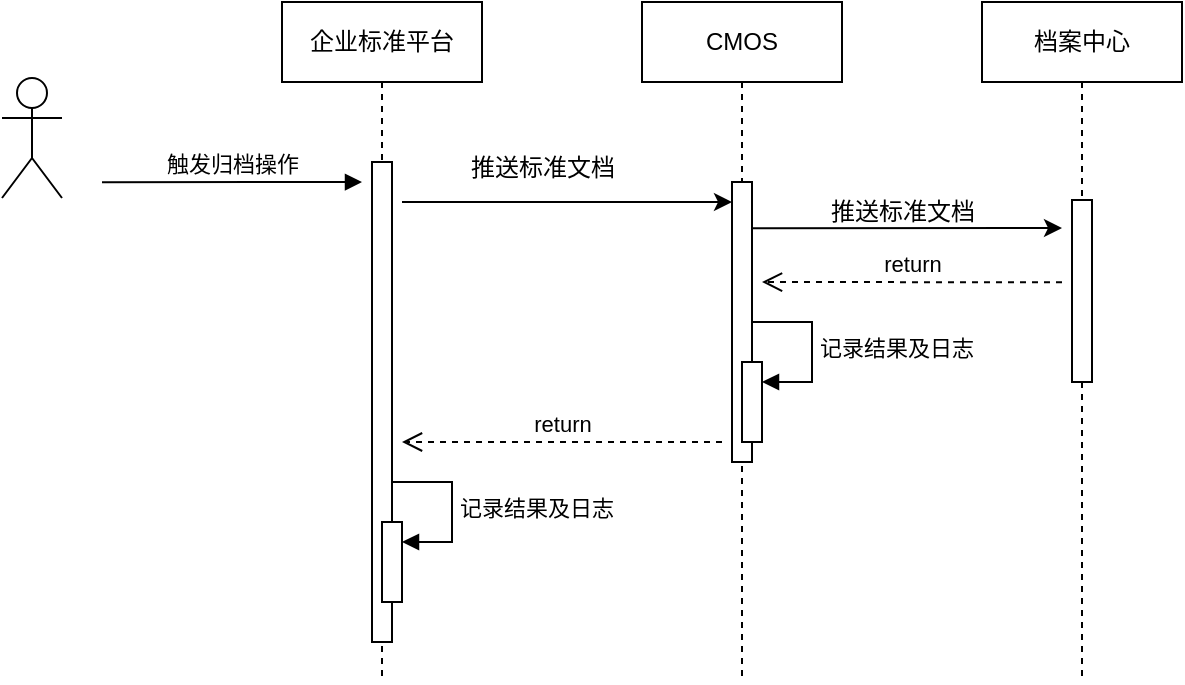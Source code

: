 <mxfile version="21.5.2" type="github">
  <diagram name="第 1 页" id="8ScQNb7gZ2gquOzPe0cO">
    <mxGraphModel dx="875" dy="478" grid="1" gridSize="10" guides="1" tooltips="1" connect="1" arrows="1" fold="1" page="1" pageScale="1" pageWidth="827" pageHeight="1169" math="0" shadow="0">
      <root>
        <mxCell id="0" />
        <mxCell id="1" parent="0" />
        <mxCell id="cy3HM_SIk4BT7eW4TDNs-2" value="企业标准平台" style="shape=umlLifeline;perimeter=lifelinePerimeter;whiteSpace=wrap;html=1;container=1;dropTarget=0;collapsible=0;recursiveResize=0;outlineConnect=0;portConstraint=eastwest;newEdgeStyle={&quot;edgeStyle&quot;:&quot;elbowEdgeStyle&quot;,&quot;elbow&quot;:&quot;vertical&quot;,&quot;curved&quot;:0,&quot;rounded&quot;:0};" vertex="1" parent="1">
          <mxGeometry x="200" y="170" width="100" height="340" as="geometry" />
        </mxCell>
        <mxCell id="cy3HM_SIk4BT7eW4TDNs-6" value="" style="html=1;points=[];perimeter=orthogonalPerimeter;outlineConnect=0;targetShapes=umlLifeline;portConstraint=eastwest;newEdgeStyle={&quot;edgeStyle&quot;:&quot;elbowEdgeStyle&quot;,&quot;elbow&quot;:&quot;vertical&quot;,&quot;curved&quot;:0,&quot;rounded&quot;:0};" vertex="1" parent="cy3HM_SIk4BT7eW4TDNs-2">
          <mxGeometry x="45" y="80" width="10" height="240" as="geometry" />
        </mxCell>
        <mxCell id="cy3HM_SIk4BT7eW4TDNs-26" value="" style="html=1;points=[];perimeter=orthogonalPerimeter;outlineConnect=0;targetShapes=umlLifeline;portConstraint=eastwest;newEdgeStyle={&quot;edgeStyle&quot;:&quot;elbowEdgeStyle&quot;,&quot;elbow&quot;:&quot;vertical&quot;,&quot;curved&quot;:0,&quot;rounded&quot;:0};" vertex="1" parent="cy3HM_SIk4BT7eW4TDNs-2">
          <mxGeometry x="50" y="260" width="10" height="40" as="geometry" />
        </mxCell>
        <mxCell id="cy3HM_SIk4BT7eW4TDNs-27" value="记录结果及日志" style="html=1;align=left;spacingLeft=2;endArrow=block;rounded=0;edgeStyle=orthogonalEdgeStyle;curved=0;rounded=0;" edge="1" target="cy3HM_SIk4BT7eW4TDNs-26" parent="cy3HM_SIk4BT7eW4TDNs-2">
          <mxGeometry relative="1" as="geometry">
            <mxPoint x="55" y="240" as="sourcePoint" />
            <Array as="points">
              <mxPoint x="85" y="270" />
            </Array>
            <mxPoint as="offset" />
          </mxGeometry>
        </mxCell>
        <mxCell id="cy3HM_SIk4BT7eW4TDNs-3" value="" style="shape=umlActor;verticalLabelPosition=bottom;verticalAlign=top;html=1;" vertex="1" parent="1">
          <mxGeometry x="60" y="208" width="30" height="60" as="geometry" />
        </mxCell>
        <mxCell id="cy3HM_SIk4BT7eW4TDNs-4" value="CMOS" style="shape=umlLifeline;perimeter=lifelinePerimeter;whiteSpace=wrap;html=1;container=1;dropTarget=0;collapsible=0;recursiveResize=0;outlineConnect=0;portConstraint=eastwest;newEdgeStyle={&quot;edgeStyle&quot;:&quot;elbowEdgeStyle&quot;,&quot;elbow&quot;:&quot;vertical&quot;,&quot;curved&quot;:0,&quot;rounded&quot;:0};" vertex="1" parent="1">
          <mxGeometry x="380" y="170" width="100" height="340" as="geometry" />
        </mxCell>
        <mxCell id="cy3HM_SIk4BT7eW4TDNs-7" value="" style="html=1;points=[];perimeter=orthogonalPerimeter;outlineConnect=0;targetShapes=umlLifeline;portConstraint=eastwest;newEdgeStyle={&quot;edgeStyle&quot;:&quot;elbowEdgeStyle&quot;,&quot;elbow&quot;:&quot;vertical&quot;,&quot;curved&quot;:0,&quot;rounded&quot;:0};" vertex="1" parent="cy3HM_SIk4BT7eW4TDNs-4">
          <mxGeometry x="45" y="90" width="10" height="140" as="geometry" />
        </mxCell>
        <mxCell id="cy3HM_SIk4BT7eW4TDNs-23" value="" style="html=1;points=[];perimeter=orthogonalPerimeter;outlineConnect=0;targetShapes=umlLifeline;portConstraint=eastwest;newEdgeStyle={&quot;edgeStyle&quot;:&quot;elbowEdgeStyle&quot;,&quot;elbow&quot;:&quot;vertical&quot;,&quot;curved&quot;:0,&quot;rounded&quot;:0};" vertex="1" parent="cy3HM_SIk4BT7eW4TDNs-4">
          <mxGeometry x="50" y="180" width="10" height="40" as="geometry" />
        </mxCell>
        <mxCell id="cy3HM_SIk4BT7eW4TDNs-24" value="记录结果及日志" style="html=1;align=left;spacingLeft=2;endArrow=block;rounded=0;edgeStyle=orthogonalEdgeStyle;curved=0;rounded=0;" edge="1" target="cy3HM_SIk4BT7eW4TDNs-23" parent="cy3HM_SIk4BT7eW4TDNs-4">
          <mxGeometry relative="1" as="geometry">
            <mxPoint x="55" y="160" as="sourcePoint" />
            <Array as="points">
              <mxPoint x="85" y="190" />
            </Array>
            <mxPoint as="offset" />
          </mxGeometry>
        </mxCell>
        <mxCell id="cy3HM_SIk4BT7eW4TDNs-5" value="档案中心" style="shape=umlLifeline;perimeter=lifelinePerimeter;whiteSpace=wrap;html=1;container=1;dropTarget=0;collapsible=0;recursiveResize=0;outlineConnect=0;portConstraint=eastwest;newEdgeStyle={&quot;edgeStyle&quot;:&quot;elbowEdgeStyle&quot;,&quot;elbow&quot;:&quot;vertical&quot;,&quot;curved&quot;:0,&quot;rounded&quot;:0};" vertex="1" parent="1">
          <mxGeometry x="550" y="170" width="100" height="340" as="geometry" />
        </mxCell>
        <mxCell id="cy3HM_SIk4BT7eW4TDNs-10" value="" style="html=1;points=[];perimeter=orthogonalPerimeter;outlineConnect=0;targetShapes=umlLifeline;portConstraint=eastwest;newEdgeStyle={&quot;edgeStyle&quot;:&quot;elbowEdgeStyle&quot;,&quot;elbow&quot;:&quot;vertical&quot;,&quot;curved&quot;:0,&quot;rounded&quot;:0};" vertex="1" parent="cy3HM_SIk4BT7eW4TDNs-5">
          <mxGeometry x="45" y="99" width="10" height="91" as="geometry" />
        </mxCell>
        <mxCell id="cy3HM_SIk4BT7eW4TDNs-8" style="edgeStyle=elbowEdgeStyle;rounded=0;orthogonalLoop=1;jettySize=auto;html=1;elbow=vertical;curved=0;" edge="1" parent="1">
          <mxGeometry relative="1" as="geometry">
            <mxPoint x="260" y="269.997" as="sourcePoint" />
            <mxPoint x="425" y="270.14" as="targetPoint" />
          </mxGeometry>
        </mxCell>
        <mxCell id="cy3HM_SIk4BT7eW4TDNs-9" value="推送标准文档" style="text;html=1;align=center;verticalAlign=middle;resizable=0;points=[];autosize=1;strokeColor=none;fillColor=none;" vertex="1" parent="1">
          <mxGeometry x="280" y="238" width="100" height="30" as="geometry" />
        </mxCell>
        <mxCell id="cy3HM_SIk4BT7eW4TDNs-11" style="edgeStyle=elbowEdgeStyle;rounded=0;orthogonalLoop=1;jettySize=auto;html=1;elbow=vertical;curved=0;" edge="1" parent="1">
          <mxGeometry relative="1" as="geometry">
            <mxPoint x="435" y="283.143" as="sourcePoint" />
            <mxPoint x="590" y="283" as="targetPoint" />
          </mxGeometry>
        </mxCell>
        <mxCell id="cy3HM_SIk4BT7eW4TDNs-12" value="推送标准文档" style="text;html=1;align=center;verticalAlign=middle;resizable=0;points=[];autosize=1;strokeColor=none;fillColor=none;" vertex="1" parent="1">
          <mxGeometry x="460" y="260" width="100" height="30" as="geometry" />
        </mxCell>
        <mxCell id="cy3HM_SIk4BT7eW4TDNs-13" value="return" style="html=1;verticalAlign=bottom;endArrow=open;dashed=1;endSize=8;edgeStyle=elbowEdgeStyle;elbow=vertical;curved=0;rounded=0;" edge="1" parent="1">
          <mxGeometry relative="1" as="geometry">
            <mxPoint x="590" y="310.14" as="sourcePoint" />
            <mxPoint x="440" y="310" as="targetPoint" />
          </mxGeometry>
        </mxCell>
        <mxCell id="cy3HM_SIk4BT7eW4TDNs-14" value="return" style="html=1;verticalAlign=bottom;endArrow=open;dashed=1;endSize=8;edgeStyle=elbowEdgeStyle;elbow=vertical;curved=0;rounded=0;" edge="1" parent="1">
          <mxGeometry relative="1" as="geometry">
            <mxPoint x="420" y="390" as="sourcePoint" />
            <mxPoint x="260" y="390" as="targetPoint" />
          </mxGeometry>
        </mxCell>
        <mxCell id="cy3HM_SIk4BT7eW4TDNs-19" value="触发归档操作" style="html=1;verticalAlign=bottom;endArrow=block;edgeStyle=elbowEdgeStyle;elbow=vertical;curved=0;rounded=0;" edge="1" parent="1">
          <mxGeometry width="80" relative="1" as="geometry">
            <mxPoint x="110" y="260.14" as="sourcePoint" />
            <mxPoint x="240" y="260" as="targetPoint" />
          </mxGeometry>
        </mxCell>
      </root>
    </mxGraphModel>
  </diagram>
</mxfile>
